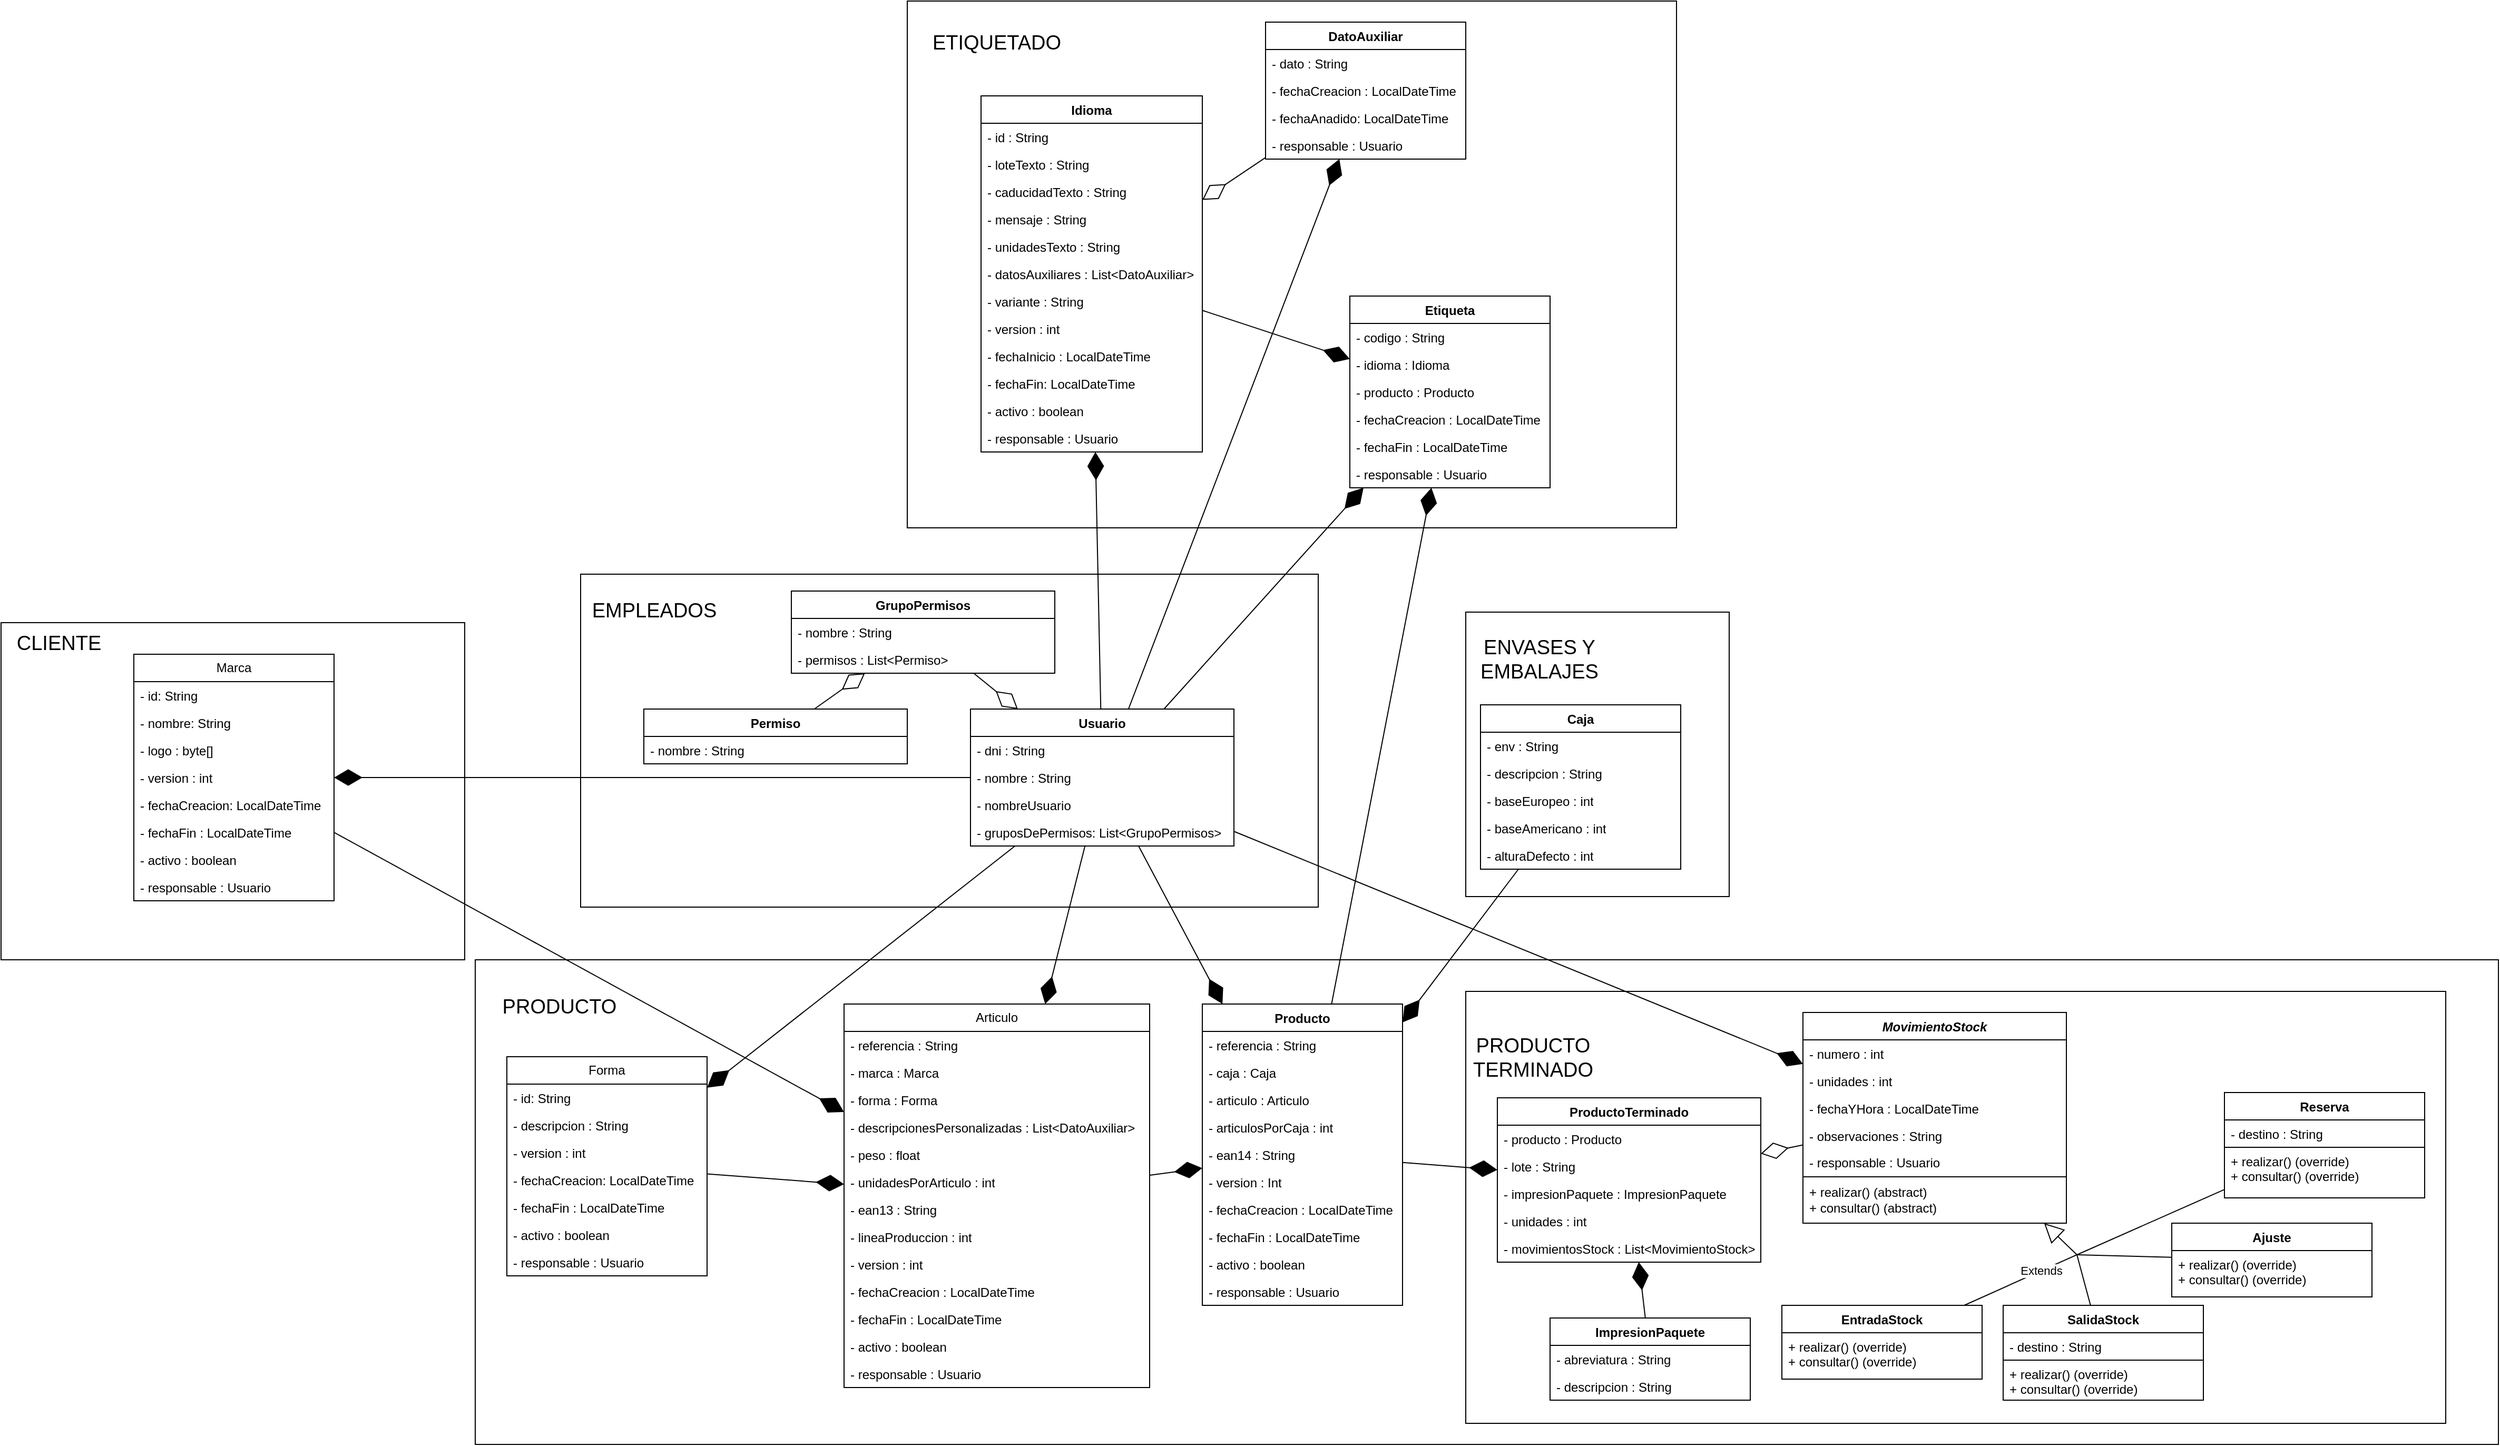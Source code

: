 <mxfile version="26.0.16">
  <diagram id="C5RBs43oDa-KdzZeNtuy" name="Modelo">
    <mxGraphModel dx="1430" dy="1926" grid="1" gridSize="10" guides="1" tooltips="1" connect="1" arrows="1" fold="1" page="1" pageScale="1" pageWidth="827" pageHeight="1169" math="0" shadow="0">
      <root>
        <mxCell id="WIyWlLk6GJQsqaUBKTNV-0" />
        <mxCell id="WIyWlLk6GJQsqaUBKTNV-1" parent="WIyWlLk6GJQsqaUBKTNV-0" />
        <mxCell id="xdVRWR4K_y8yQyxVj0XE-1" value="" style="rounded=0;whiteSpace=wrap;html=1;" vertex="1" parent="WIyWlLk6GJQsqaUBKTNV-1">
          <mxGeometry x="650" y="390" width="1920" height="460" as="geometry" />
        </mxCell>
        <mxCell id="xdVRWR4K_y8yQyxVj0XE-2" value="PRODUCTO" style="text;html=1;align=center;verticalAlign=middle;whiteSpace=wrap;rounded=0;fontSize=19;" vertex="1" parent="WIyWlLk6GJQsqaUBKTNV-1">
          <mxGeometry x="670" y="400" width="120" height="70" as="geometry" />
        </mxCell>
        <mxCell id="xdVRWR4K_y8yQyxVj0XE-3" value="Forma" style="swimlane;fontStyle=0;childLayout=stackLayout;horizontal=1;startSize=26;fillColor=none;horizontalStack=0;resizeParent=1;resizeParentMax=0;resizeLast=0;collapsible=1;marginBottom=0;whiteSpace=wrap;html=1;" vertex="1" parent="WIyWlLk6GJQsqaUBKTNV-1">
          <mxGeometry x="680" y="482" width="190" height="208" as="geometry" />
        </mxCell>
        <mxCell id="xdVRWR4K_y8yQyxVj0XE-4" value="- id: String" style="text;strokeColor=none;fillColor=none;align=left;verticalAlign=top;spacingLeft=4;spacingRight=4;overflow=hidden;rotatable=0;points=[[0,0.5],[1,0.5]];portConstraint=eastwest;whiteSpace=wrap;html=1;" vertex="1" parent="xdVRWR4K_y8yQyxVj0XE-3">
          <mxGeometry y="26" width="190" height="26" as="geometry" />
        </mxCell>
        <mxCell id="xdVRWR4K_y8yQyxVj0XE-5" value="- descripcion : String" style="text;strokeColor=none;fillColor=none;align=left;verticalAlign=top;spacingLeft=4;spacingRight=4;overflow=hidden;rotatable=0;points=[[0,0.5],[1,0.5]];portConstraint=eastwest;whiteSpace=wrap;html=1;" vertex="1" parent="xdVRWR4K_y8yQyxVj0XE-3">
          <mxGeometry y="52" width="190" height="26" as="geometry" />
        </mxCell>
        <mxCell id="xdVRWR4K_y8yQyxVj0XE-6" value="- version : int" style="text;strokeColor=none;fillColor=none;align=left;verticalAlign=top;spacingLeft=4;spacingRight=4;overflow=hidden;rotatable=0;points=[[0,0.5],[1,0.5]];portConstraint=eastwest;whiteSpace=wrap;html=1;" vertex="1" parent="xdVRWR4K_y8yQyxVj0XE-3">
          <mxGeometry y="78" width="190" height="26" as="geometry" />
        </mxCell>
        <mxCell id="xdVRWR4K_y8yQyxVj0XE-7" value="- fechaCreacion: LocalDateTime" style="text;strokeColor=none;fillColor=none;align=left;verticalAlign=top;spacingLeft=4;spacingRight=4;overflow=hidden;rotatable=0;points=[[0,0.5],[1,0.5]];portConstraint=eastwest;whiteSpace=wrap;html=1;" vertex="1" parent="xdVRWR4K_y8yQyxVj0XE-3">
          <mxGeometry y="104" width="190" height="26" as="geometry" />
        </mxCell>
        <mxCell id="xdVRWR4K_y8yQyxVj0XE-8" value="- fechaFin : LocalDateTime" style="text;strokeColor=none;fillColor=none;align=left;verticalAlign=top;spacingLeft=4;spacingRight=4;overflow=hidden;rotatable=0;points=[[0,0.5],[1,0.5]];portConstraint=eastwest;whiteSpace=wrap;html=1;" vertex="1" parent="xdVRWR4K_y8yQyxVj0XE-3">
          <mxGeometry y="130" width="190" height="26" as="geometry" />
        </mxCell>
        <mxCell id="xdVRWR4K_y8yQyxVj0XE-9" value="- activo : boolean" style="text;strokeColor=none;fillColor=none;align=left;verticalAlign=top;spacingLeft=4;spacingRight=4;overflow=hidden;rotatable=0;points=[[0,0.5],[1,0.5]];portConstraint=eastwest;whiteSpace=wrap;html=1;" vertex="1" parent="xdVRWR4K_y8yQyxVj0XE-3">
          <mxGeometry y="156" width="190" height="26" as="geometry" />
        </mxCell>
        <mxCell id="xdVRWR4K_y8yQyxVj0XE-10" value="- responsable : Usuario" style="text;strokeColor=none;fillColor=none;align=left;verticalAlign=top;spacingLeft=4;spacingRight=4;overflow=hidden;rotatable=0;points=[[0,0.5],[1,0.5]];portConstraint=eastwest;whiteSpace=wrap;html=1;" vertex="1" parent="xdVRWR4K_y8yQyxVj0XE-3">
          <mxGeometry y="182" width="190" height="26" as="geometry" />
        </mxCell>
        <mxCell id="xdVRWR4K_y8yQyxVj0XE-11" value="Articulo" style="swimlane;fontStyle=0;childLayout=stackLayout;horizontal=1;startSize=26;fillColor=none;horizontalStack=0;resizeParent=1;resizeParentMax=0;resizeLast=0;collapsible=1;marginBottom=0;whiteSpace=wrap;html=1;" vertex="1" parent="WIyWlLk6GJQsqaUBKTNV-1">
          <mxGeometry x="1000" y="432" width="290" height="364" as="geometry" />
        </mxCell>
        <mxCell id="xdVRWR4K_y8yQyxVj0XE-12" value="- referencia : String" style="text;strokeColor=none;fillColor=none;align=left;verticalAlign=top;spacingLeft=4;spacingRight=4;overflow=hidden;rotatable=0;points=[[0,0.5],[1,0.5]];portConstraint=eastwest;whiteSpace=wrap;html=1;" vertex="1" parent="xdVRWR4K_y8yQyxVj0XE-11">
          <mxGeometry y="26" width="290" height="26" as="geometry" />
        </mxCell>
        <mxCell id="xdVRWR4K_y8yQyxVj0XE-13" value="- marca : Marca" style="text;strokeColor=none;fillColor=none;align=left;verticalAlign=top;spacingLeft=4;spacingRight=4;overflow=hidden;rotatable=0;points=[[0,0.5],[1,0.5]];portConstraint=eastwest;whiteSpace=wrap;html=1;" vertex="1" parent="xdVRWR4K_y8yQyxVj0XE-11">
          <mxGeometry y="52" width="290" height="26" as="geometry" />
        </mxCell>
        <mxCell id="xdVRWR4K_y8yQyxVj0XE-14" value="- forma : Forma" style="text;strokeColor=none;fillColor=none;align=left;verticalAlign=top;spacingLeft=4;spacingRight=4;overflow=hidden;rotatable=0;points=[[0,0.5],[1,0.5]];portConstraint=eastwest;whiteSpace=wrap;html=1;" vertex="1" parent="xdVRWR4K_y8yQyxVj0XE-11">
          <mxGeometry y="78" width="290" height="26" as="geometry" />
        </mxCell>
        <mxCell id="xdVRWR4K_y8yQyxVj0XE-15" value="- descripcionesPersonalizadas : List&amp;lt;DatoAuxiliar&amp;gt;" style="text;strokeColor=none;fillColor=none;align=left;verticalAlign=top;spacingLeft=4;spacingRight=4;overflow=hidden;rotatable=0;points=[[0,0.5],[1,0.5]];portConstraint=eastwest;whiteSpace=wrap;html=1;" vertex="1" parent="xdVRWR4K_y8yQyxVj0XE-11">
          <mxGeometry y="104" width="290" height="26" as="geometry" />
        </mxCell>
        <mxCell id="xdVRWR4K_y8yQyxVj0XE-16" value="- peso : float" style="text;strokeColor=none;fillColor=none;align=left;verticalAlign=top;spacingLeft=4;spacingRight=4;overflow=hidden;rotatable=0;points=[[0,0.5],[1,0.5]];portConstraint=eastwest;whiteSpace=wrap;html=1;" vertex="1" parent="xdVRWR4K_y8yQyxVj0XE-11">
          <mxGeometry y="130" width="290" height="26" as="geometry" />
        </mxCell>
        <mxCell id="xdVRWR4K_y8yQyxVj0XE-17" value="- unidadesPorArticulo : int" style="text;strokeColor=none;fillColor=none;align=left;verticalAlign=top;spacingLeft=4;spacingRight=4;overflow=hidden;rotatable=0;points=[[0,0.5],[1,0.5]];portConstraint=eastwest;whiteSpace=wrap;html=1;" vertex="1" parent="xdVRWR4K_y8yQyxVj0XE-11">
          <mxGeometry y="156" width="290" height="26" as="geometry" />
        </mxCell>
        <mxCell id="xdVRWR4K_y8yQyxVj0XE-18" value="- ean13 : String" style="text;strokeColor=none;fillColor=none;align=left;verticalAlign=top;spacingLeft=4;spacingRight=4;overflow=hidden;rotatable=0;points=[[0,0.5],[1,0.5]];portConstraint=eastwest;whiteSpace=wrap;html=1;" vertex="1" parent="xdVRWR4K_y8yQyxVj0XE-11">
          <mxGeometry y="182" width="290" height="26" as="geometry" />
        </mxCell>
        <mxCell id="xdVRWR4K_y8yQyxVj0XE-19" value="- lineaProduccion : int" style="text;strokeColor=none;fillColor=none;align=left;verticalAlign=top;spacingLeft=4;spacingRight=4;overflow=hidden;rotatable=0;points=[[0,0.5],[1,0.5]];portConstraint=eastwest;whiteSpace=wrap;html=1;" vertex="1" parent="xdVRWR4K_y8yQyxVj0XE-11">
          <mxGeometry y="208" width="290" height="26" as="geometry" />
        </mxCell>
        <mxCell id="xdVRWR4K_y8yQyxVj0XE-20" value="- version : int" style="text;strokeColor=none;fillColor=none;align=left;verticalAlign=top;spacingLeft=4;spacingRight=4;overflow=hidden;rotatable=0;points=[[0,0.5],[1,0.5]];portConstraint=eastwest;whiteSpace=wrap;html=1;" vertex="1" parent="xdVRWR4K_y8yQyxVj0XE-11">
          <mxGeometry y="234" width="290" height="26" as="geometry" />
        </mxCell>
        <mxCell id="xdVRWR4K_y8yQyxVj0XE-21" value="- fechaCreacion : LocalDateTime" style="text;strokeColor=none;fillColor=none;align=left;verticalAlign=top;spacingLeft=4;spacingRight=4;overflow=hidden;rotatable=0;points=[[0,0.5],[1,0.5]];portConstraint=eastwest;whiteSpace=wrap;html=1;" vertex="1" parent="xdVRWR4K_y8yQyxVj0XE-11">
          <mxGeometry y="260" width="290" height="26" as="geometry" />
        </mxCell>
        <mxCell id="xdVRWR4K_y8yQyxVj0XE-22" value="- fechaFin : LocalDateTime" style="text;strokeColor=none;fillColor=none;align=left;verticalAlign=top;spacingLeft=4;spacingRight=4;overflow=hidden;rotatable=0;points=[[0,0.5],[1,0.5]];portConstraint=eastwest;whiteSpace=wrap;html=1;" vertex="1" parent="xdVRWR4K_y8yQyxVj0XE-11">
          <mxGeometry y="286" width="290" height="26" as="geometry" />
        </mxCell>
        <mxCell id="xdVRWR4K_y8yQyxVj0XE-23" value="- activo : boolean" style="text;strokeColor=none;fillColor=none;align=left;verticalAlign=top;spacingLeft=4;spacingRight=4;overflow=hidden;rotatable=0;points=[[0,0.5],[1,0.5]];portConstraint=eastwest;whiteSpace=wrap;html=1;" vertex="1" parent="xdVRWR4K_y8yQyxVj0XE-11">
          <mxGeometry y="312" width="290" height="26" as="geometry" />
        </mxCell>
        <mxCell id="xdVRWR4K_y8yQyxVj0XE-24" value="- responsable : Usuario" style="text;strokeColor=none;fillColor=none;align=left;verticalAlign=top;spacingLeft=4;spacingRight=4;overflow=hidden;rotatable=0;points=[[0,0.5],[1,0.5]];portConstraint=eastwest;whiteSpace=wrap;html=1;" vertex="1" parent="xdVRWR4K_y8yQyxVj0XE-11">
          <mxGeometry y="338" width="290" height="26" as="geometry" />
        </mxCell>
        <mxCell id="xdVRWR4K_y8yQyxVj0XE-30" value="Producto" style="swimlane;fontStyle=1;align=center;verticalAlign=top;childLayout=stackLayout;horizontal=1;startSize=26;horizontalStack=0;resizeParent=1;resizeParentMax=0;resizeLast=0;collapsible=1;marginBottom=0;whiteSpace=wrap;html=1;" vertex="1" parent="WIyWlLk6GJQsqaUBKTNV-1">
          <mxGeometry x="1340" y="432" width="190" height="286" as="geometry" />
        </mxCell>
        <mxCell id="xdVRWR4K_y8yQyxVj0XE-31" value="- referencia : String" style="text;strokeColor=none;fillColor=none;align=left;verticalAlign=top;spacingLeft=4;spacingRight=4;overflow=hidden;rotatable=0;points=[[0,0.5],[1,0.5]];portConstraint=eastwest;whiteSpace=wrap;html=1;" vertex="1" parent="xdVRWR4K_y8yQyxVj0XE-30">
          <mxGeometry y="26" width="190" height="26" as="geometry" />
        </mxCell>
        <mxCell id="xdVRWR4K_y8yQyxVj0XE-33" value="- caja : Caja" style="text;strokeColor=none;fillColor=none;align=left;verticalAlign=top;spacingLeft=4;spacingRight=4;overflow=hidden;rotatable=0;points=[[0,0.5],[1,0.5]];portConstraint=eastwest;whiteSpace=wrap;html=1;" vertex="1" parent="xdVRWR4K_y8yQyxVj0XE-30">
          <mxGeometry y="52" width="190" height="26" as="geometry" />
        </mxCell>
        <mxCell id="xdVRWR4K_y8yQyxVj0XE-34" value="- articulo : Articulo" style="text;strokeColor=none;fillColor=none;align=left;verticalAlign=top;spacingLeft=4;spacingRight=4;overflow=hidden;rotatable=0;points=[[0,0.5],[1,0.5]];portConstraint=eastwest;whiteSpace=wrap;html=1;" vertex="1" parent="xdVRWR4K_y8yQyxVj0XE-30">
          <mxGeometry y="78" width="190" height="26" as="geometry" />
        </mxCell>
        <mxCell id="xdVRWR4K_y8yQyxVj0XE-35" value="- articulosPorCaja : int" style="text;strokeColor=none;fillColor=none;align=left;verticalAlign=top;spacingLeft=4;spacingRight=4;overflow=hidden;rotatable=0;points=[[0,0.5],[1,0.5]];portConstraint=eastwest;whiteSpace=wrap;html=1;" vertex="1" parent="xdVRWR4K_y8yQyxVj0XE-30">
          <mxGeometry y="104" width="190" height="26" as="geometry" />
        </mxCell>
        <mxCell id="xdVRWR4K_y8yQyxVj0XE-36" value="- ean14 : String" style="text;strokeColor=none;fillColor=none;align=left;verticalAlign=top;spacingLeft=4;spacingRight=4;overflow=hidden;rotatable=0;points=[[0,0.5],[1,0.5]];portConstraint=eastwest;whiteSpace=wrap;html=1;" vertex="1" parent="xdVRWR4K_y8yQyxVj0XE-30">
          <mxGeometry y="130" width="190" height="26" as="geometry" />
        </mxCell>
        <mxCell id="xdVRWR4K_y8yQyxVj0XE-37" value="- version : Int" style="text;strokeColor=none;fillColor=none;align=left;verticalAlign=top;spacingLeft=4;spacingRight=4;overflow=hidden;rotatable=0;points=[[0,0.5],[1,0.5]];portConstraint=eastwest;whiteSpace=wrap;html=1;" vertex="1" parent="xdVRWR4K_y8yQyxVj0XE-30">
          <mxGeometry y="156" width="190" height="26" as="geometry" />
        </mxCell>
        <mxCell id="xdVRWR4K_y8yQyxVj0XE-38" value="- fechaCreacion : LocalDateTime" style="text;strokeColor=none;fillColor=none;align=left;verticalAlign=top;spacingLeft=4;spacingRight=4;overflow=hidden;rotatable=0;points=[[0,0.5],[1,0.5]];portConstraint=eastwest;whiteSpace=wrap;html=1;" vertex="1" parent="xdVRWR4K_y8yQyxVj0XE-30">
          <mxGeometry y="182" width="190" height="26" as="geometry" />
        </mxCell>
        <mxCell id="xdVRWR4K_y8yQyxVj0XE-39" value="- fechaFin : LocalDateTime" style="text;strokeColor=none;fillColor=none;align=left;verticalAlign=top;spacingLeft=4;spacingRight=4;overflow=hidden;rotatable=0;points=[[0,0.5],[1,0.5]];portConstraint=eastwest;whiteSpace=wrap;html=1;" vertex="1" parent="xdVRWR4K_y8yQyxVj0XE-30">
          <mxGeometry y="208" width="190" height="26" as="geometry" />
        </mxCell>
        <mxCell id="xdVRWR4K_y8yQyxVj0XE-40" value="- activo : boolean" style="text;strokeColor=none;fillColor=none;align=left;verticalAlign=top;spacingLeft=4;spacingRight=4;overflow=hidden;rotatable=0;points=[[0,0.5],[1,0.5]];portConstraint=eastwest;whiteSpace=wrap;html=1;" vertex="1" parent="xdVRWR4K_y8yQyxVj0XE-30">
          <mxGeometry y="234" width="190" height="26" as="geometry" />
        </mxCell>
        <mxCell id="xdVRWR4K_y8yQyxVj0XE-41" value="- responsable : Usuario" style="text;strokeColor=none;fillColor=none;align=left;verticalAlign=top;spacingLeft=4;spacingRight=4;overflow=hidden;rotatable=0;points=[[0,0.5],[1,0.5]];portConstraint=eastwest;whiteSpace=wrap;html=1;" vertex="1" parent="xdVRWR4K_y8yQyxVj0XE-30">
          <mxGeometry y="260" width="190" height="26" as="geometry" />
        </mxCell>
        <mxCell id="xdVRWR4K_y8yQyxVj0XE-43" value="" style="endArrow=diamondThin;endFill=1;endSize=24;html=1;rounded=0;" edge="1" parent="WIyWlLk6GJQsqaUBKTNV-1" source="xdVRWR4K_y8yQyxVj0XE-3" target="xdVRWR4K_y8yQyxVj0XE-11">
          <mxGeometry width="160" relative="1" as="geometry">
            <mxPoint x="940" y="280" as="sourcePoint" />
            <mxPoint x="1100" y="280" as="targetPoint" />
          </mxGeometry>
        </mxCell>
        <mxCell id="xdVRWR4K_y8yQyxVj0XE-44" value="" style="endArrow=diamondThin;endFill=1;endSize=24;html=1;rounded=0;" edge="1" parent="WIyWlLk6GJQsqaUBKTNV-1" source="xdVRWR4K_y8yQyxVj0XE-11" target="xdVRWR4K_y8yQyxVj0XE-30">
          <mxGeometry width="160" relative="1" as="geometry">
            <mxPoint x="1260" y="520" as="sourcePoint" />
            <mxPoint x="1420" y="520" as="targetPoint" />
          </mxGeometry>
        </mxCell>
        <mxCell id="xdVRWR4K_y8yQyxVj0XE-53" value="" style="rounded=0;whiteSpace=wrap;html=1;" vertex="1" parent="WIyWlLk6GJQsqaUBKTNV-1">
          <mxGeometry x="200" y="70" width="440" height="320" as="geometry" />
        </mxCell>
        <mxCell id="xdVRWR4K_y8yQyxVj0XE-54" value="Marca" style="swimlane;fontStyle=0;childLayout=stackLayout;horizontal=1;startSize=26;fillColor=none;horizontalStack=0;resizeParent=1;resizeParentMax=0;resizeLast=0;collapsible=1;marginBottom=0;whiteSpace=wrap;html=1;" vertex="1" parent="WIyWlLk6GJQsqaUBKTNV-1">
          <mxGeometry x="326" y="100" width="190" height="234" as="geometry" />
        </mxCell>
        <mxCell id="xdVRWR4K_y8yQyxVj0XE-55" value="- id: String" style="text;strokeColor=none;fillColor=none;align=left;verticalAlign=top;spacingLeft=4;spacingRight=4;overflow=hidden;rotatable=0;points=[[0,0.5],[1,0.5]];portConstraint=eastwest;whiteSpace=wrap;html=1;" vertex="1" parent="xdVRWR4K_y8yQyxVj0XE-54">
          <mxGeometry y="26" width="190" height="26" as="geometry" />
        </mxCell>
        <mxCell id="xdVRWR4K_y8yQyxVj0XE-56" value="- nombre: String" style="text;strokeColor=none;fillColor=none;align=left;verticalAlign=top;spacingLeft=4;spacingRight=4;overflow=hidden;rotatable=0;points=[[0,0.5],[1,0.5]];portConstraint=eastwest;whiteSpace=wrap;html=1;" vertex="1" parent="xdVRWR4K_y8yQyxVj0XE-54">
          <mxGeometry y="52" width="190" height="26" as="geometry" />
        </mxCell>
        <mxCell id="xdVRWR4K_y8yQyxVj0XE-65" value="- logo : byte[]" style="text;strokeColor=none;fillColor=none;align=left;verticalAlign=top;spacingLeft=4;spacingRight=4;overflow=hidden;rotatable=0;points=[[0,0.5],[1,0.5]];portConstraint=eastwest;whiteSpace=wrap;html=1;" vertex="1" parent="xdVRWR4K_y8yQyxVj0XE-54">
          <mxGeometry y="78" width="190" height="26" as="geometry" />
        </mxCell>
        <mxCell id="xdVRWR4K_y8yQyxVj0XE-57" value="- version : int" style="text;strokeColor=none;fillColor=none;align=left;verticalAlign=top;spacingLeft=4;spacingRight=4;overflow=hidden;rotatable=0;points=[[0,0.5],[1,0.5]];portConstraint=eastwest;whiteSpace=wrap;html=1;" vertex="1" parent="xdVRWR4K_y8yQyxVj0XE-54">
          <mxGeometry y="104" width="190" height="26" as="geometry" />
        </mxCell>
        <mxCell id="xdVRWR4K_y8yQyxVj0XE-58" value="- fechaCreacion: LocalDateTime" style="text;strokeColor=none;fillColor=none;align=left;verticalAlign=top;spacingLeft=4;spacingRight=4;overflow=hidden;rotatable=0;points=[[0,0.5],[1,0.5]];portConstraint=eastwest;whiteSpace=wrap;html=1;" vertex="1" parent="xdVRWR4K_y8yQyxVj0XE-54">
          <mxGeometry y="130" width="190" height="26" as="geometry" />
        </mxCell>
        <mxCell id="xdVRWR4K_y8yQyxVj0XE-59" value="- fechaFin : LocalDateTime" style="text;strokeColor=none;fillColor=none;align=left;verticalAlign=top;spacingLeft=4;spacingRight=4;overflow=hidden;rotatable=0;points=[[0,0.5],[1,0.5]];portConstraint=eastwest;whiteSpace=wrap;html=1;" vertex="1" parent="xdVRWR4K_y8yQyxVj0XE-54">
          <mxGeometry y="156" width="190" height="26" as="geometry" />
        </mxCell>
        <mxCell id="xdVRWR4K_y8yQyxVj0XE-60" value="- activo : boolean" style="text;strokeColor=none;fillColor=none;align=left;verticalAlign=top;spacingLeft=4;spacingRight=4;overflow=hidden;rotatable=0;points=[[0,0.5],[1,0.5]];portConstraint=eastwest;whiteSpace=wrap;html=1;" vertex="1" parent="xdVRWR4K_y8yQyxVj0XE-54">
          <mxGeometry y="182" width="190" height="26" as="geometry" />
        </mxCell>
        <mxCell id="xdVRWR4K_y8yQyxVj0XE-61" value="- responsable : Usuario" style="text;strokeColor=none;fillColor=none;align=left;verticalAlign=top;spacingLeft=4;spacingRight=4;overflow=hidden;rotatable=0;points=[[0,0.5],[1,0.5]];portConstraint=eastwest;whiteSpace=wrap;html=1;" vertex="1" parent="xdVRWR4K_y8yQyxVj0XE-54">
          <mxGeometry y="208" width="190" height="26" as="geometry" />
        </mxCell>
        <mxCell id="xdVRWR4K_y8yQyxVj0XE-63" value="&lt;font style=&quot;font-size: 19px;&quot;&gt;CLIENTE&lt;/font&gt;" style="text;html=1;align=center;verticalAlign=middle;whiteSpace=wrap;rounded=0;" vertex="1" parent="WIyWlLk6GJQsqaUBKTNV-1">
          <mxGeometry x="210" y="70" width="90" height="40" as="geometry" />
        </mxCell>
        <mxCell id="xdVRWR4K_y8yQyxVj0XE-66" value="" style="endArrow=diamondThin;endFill=1;endSize=24;html=1;rounded=0;" edge="1" parent="WIyWlLk6GJQsqaUBKTNV-1" source="xdVRWR4K_y8yQyxVj0XE-54" target="xdVRWR4K_y8yQyxVj0XE-11">
          <mxGeometry width="160" relative="1" as="geometry">
            <mxPoint x="1000" y="320" as="sourcePoint" />
            <mxPoint x="1050" y="322" as="targetPoint" />
          </mxGeometry>
        </mxCell>
        <mxCell id="xdVRWR4K_y8yQyxVj0XE-68" value="" style="rounded=0;whiteSpace=wrap;html=1;" vertex="1" parent="WIyWlLk6GJQsqaUBKTNV-1">
          <mxGeometry x="1590" y="60" width="250" height="270" as="geometry" />
        </mxCell>
        <mxCell id="xdVRWR4K_y8yQyxVj0XE-69" value="ENVASES Y EMBALAJES" style="text;html=1;align=center;verticalAlign=middle;whiteSpace=wrap;rounded=0;fontSize=19;" vertex="1" parent="WIyWlLk6GJQsqaUBKTNV-1">
          <mxGeometry x="1600" y="70" width="120" height="70" as="geometry" />
        </mxCell>
        <mxCell id="xdVRWR4K_y8yQyxVj0XE-70" value="Caja" style="swimlane;fontStyle=1;align=center;verticalAlign=top;childLayout=stackLayout;horizontal=1;startSize=26;horizontalStack=0;resizeParent=1;resizeParentMax=0;resizeLast=0;collapsible=1;marginBottom=0;whiteSpace=wrap;html=1;" vertex="1" parent="WIyWlLk6GJQsqaUBKTNV-1">
          <mxGeometry x="1604" y="148" width="190" height="156" as="geometry" />
        </mxCell>
        <mxCell id="xdVRWR4K_y8yQyxVj0XE-71" value="- env : String" style="text;strokeColor=none;fillColor=none;align=left;verticalAlign=top;spacingLeft=4;spacingRight=4;overflow=hidden;rotatable=0;points=[[0,0.5],[1,0.5]];portConstraint=eastwest;whiteSpace=wrap;html=1;" vertex="1" parent="xdVRWR4K_y8yQyxVj0XE-70">
          <mxGeometry y="26" width="190" height="26" as="geometry" />
        </mxCell>
        <mxCell id="xdVRWR4K_y8yQyxVj0XE-72" value="- descripcion : String" style="text;strokeColor=none;fillColor=none;align=left;verticalAlign=top;spacingLeft=4;spacingRight=4;overflow=hidden;rotatable=0;points=[[0,0.5],[1,0.5]];portConstraint=eastwest;whiteSpace=wrap;html=1;" vertex="1" parent="xdVRWR4K_y8yQyxVj0XE-70">
          <mxGeometry y="52" width="190" height="26" as="geometry" />
        </mxCell>
        <mxCell id="xdVRWR4K_y8yQyxVj0XE-73" value="- baseEuropeo : int" style="text;strokeColor=none;fillColor=none;align=left;verticalAlign=top;spacingLeft=4;spacingRight=4;overflow=hidden;rotatable=0;points=[[0,0.5],[1,0.5]];portConstraint=eastwest;whiteSpace=wrap;html=1;" vertex="1" parent="xdVRWR4K_y8yQyxVj0XE-70">
          <mxGeometry y="78" width="190" height="26" as="geometry" />
        </mxCell>
        <mxCell id="xdVRWR4K_y8yQyxVj0XE-74" value="- baseAmericano : int" style="text;strokeColor=none;fillColor=none;align=left;verticalAlign=top;spacingLeft=4;spacingRight=4;overflow=hidden;rotatable=0;points=[[0,0.5],[1,0.5]];portConstraint=eastwest;whiteSpace=wrap;html=1;" vertex="1" parent="xdVRWR4K_y8yQyxVj0XE-70">
          <mxGeometry y="104" width="190" height="26" as="geometry" />
        </mxCell>
        <mxCell id="xdVRWR4K_y8yQyxVj0XE-75" value="- alturaDefecto : int" style="text;strokeColor=none;fillColor=none;align=left;verticalAlign=top;spacingLeft=4;spacingRight=4;overflow=hidden;rotatable=0;points=[[0,0.5],[1,0.5]];portConstraint=eastwest;whiteSpace=wrap;html=1;" vertex="1" parent="xdVRWR4K_y8yQyxVj0XE-70">
          <mxGeometry y="130" width="190" height="26" as="geometry" />
        </mxCell>
        <mxCell id="xdVRWR4K_y8yQyxVj0XE-81" value="" style="endArrow=diamondThin;endFill=1;endSize=24;html=1;rounded=0;" edge="1" parent="WIyWlLk6GJQsqaUBKTNV-1" source="xdVRWR4K_y8yQyxVj0XE-70" target="xdVRWR4K_y8yQyxVj0XE-30">
          <mxGeometry width="160" relative="1" as="geometry">
            <mxPoint x="1063" y="620" as="sourcePoint" />
            <mxPoint x="1095" y="508" as="targetPoint" />
          </mxGeometry>
        </mxCell>
        <mxCell id="xdVRWR4K_y8yQyxVj0XE-82" value="" style="rounded=0;whiteSpace=wrap;html=1;" vertex="1" parent="WIyWlLk6GJQsqaUBKTNV-1">
          <mxGeometry x="1060" y="-520" width="730" height="500" as="geometry" />
        </mxCell>
        <mxCell id="xdVRWR4K_y8yQyxVj0XE-83" value="ETIQUETADO" style="text;html=1;align=center;verticalAlign=middle;whiteSpace=wrap;rounded=0;fontSize=19;" vertex="1" parent="WIyWlLk6GJQsqaUBKTNV-1">
          <mxGeometry x="1080" y="-510" width="130" height="60" as="geometry" />
        </mxCell>
        <mxCell id="xdVRWR4K_y8yQyxVj0XE-84" value="Idioma" style="swimlane;fontStyle=1;align=center;verticalAlign=top;childLayout=stackLayout;horizontal=1;startSize=26;horizontalStack=0;resizeParent=1;resizeParentMax=0;resizeLast=0;collapsible=1;marginBottom=0;whiteSpace=wrap;html=1;" vertex="1" parent="WIyWlLk6GJQsqaUBKTNV-1">
          <mxGeometry x="1130" y="-430" width="210" height="338" as="geometry" />
        </mxCell>
        <mxCell id="xdVRWR4K_y8yQyxVj0XE-85" value="- id : String" style="text;strokeColor=none;fillColor=none;align=left;verticalAlign=top;spacingLeft=4;spacingRight=4;overflow=hidden;rotatable=0;points=[[0,0.5],[1,0.5]];portConstraint=eastwest;whiteSpace=wrap;html=1;" vertex="1" parent="xdVRWR4K_y8yQyxVj0XE-84">
          <mxGeometry y="26" width="210" height="26" as="geometry" />
        </mxCell>
        <mxCell id="xdVRWR4K_y8yQyxVj0XE-86" value="- loteTexto : String" style="text;strokeColor=none;fillColor=none;align=left;verticalAlign=top;spacingLeft=4;spacingRight=4;overflow=hidden;rotatable=0;points=[[0,0.5],[1,0.5]];portConstraint=eastwest;whiteSpace=wrap;html=1;" vertex="1" parent="xdVRWR4K_y8yQyxVj0XE-84">
          <mxGeometry y="52" width="210" height="26" as="geometry" />
        </mxCell>
        <mxCell id="xdVRWR4K_y8yQyxVj0XE-87" value="- caducidadTexto : String" style="text;strokeColor=none;fillColor=none;align=left;verticalAlign=top;spacingLeft=4;spacingRight=4;overflow=hidden;rotatable=0;points=[[0,0.5],[1,0.5]];portConstraint=eastwest;whiteSpace=wrap;html=1;" vertex="1" parent="xdVRWR4K_y8yQyxVj0XE-84">
          <mxGeometry y="78" width="210" height="26" as="geometry" />
        </mxCell>
        <mxCell id="xdVRWR4K_y8yQyxVj0XE-88" value="- mensaje : String" style="text;strokeColor=none;fillColor=none;align=left;verticalAlign=top;spacingLeft=4;spacingRight=4;overflow=hidden;rotatable=0;points=[[0,0.5],[1,0.5]];portConstraint=eastwest;whiteSpace=wrap;html=1;" vertex="1" parent="xdVRWR4K_y8yQyxVj0XE-84">
          <mxGeometry y="104" width="210" height="26" as="geometry" />
        </mxCell>
        <mxCell id="xdVRWR4K_y8yQyxVj0XE-89" value="- unidadesTexto : String" style="text;strokeColor=none;fillColor=none;align=left;verticalAlign=top;spacingLeft=4;spacingRight=4;overflow=hidden;rotatable=0;points=[[0,0.5],[1,0.5]];portConstraint=eastwest;whiteSpace=wrap;html=1;" vertex="1" parent="xdVRWR4K_y8yQyxVj0XE-84">
          <mxGeometry y="130" width="210" height="26" as="geometry" />
        </mxCell>
        <mxCell id="xdVRWR4K_y8yQyxVj0XE-101" value="- datosAuxiliares : List&amp;lt;DatoAuxiliar&amp;gt;" style="text;strokeColor=none;fillColor=none;align=left;verticalAlign=top;spacingLeft=4;spacingRight=4;overflow=hidden;rotatable=0;points=[[0,0.5],[1,0.5]];portConstraint=eastwest;whiteSpace=wrap;html=1;" vertex="1" parent="xdVRWR4K_y8yQyxVj0XE-84">
          <mxGeometry y="156" width="210" height="26" as="geometry" />
        </mxCell>
        <mxCell id="xdVRWR4K_y8yQyxVj0XE-103" value="- variante : String" style="text;strokeColor=none;fillColor=none;align=left;verticalAlign=top;spacingLeft=4;spacingRight=4;overflow=hidden;rotatable=0;points=[[0,0.5],[1,0.5]];portConstraint=eastwest;whiteSpace=wrap;html=1;" vertex="1" parent="xdVRWR4K_y8yQyxVj0XE-84">
          <mxGeometry y="182" width="210" height="26" as="geometry" />
        </mxCell>
        <mxCell id="xdVRWR4K_y8yQyxVj0XE-90" value="- version : int" style="text;strokeColor=none;fillColor=none;align=left;verticalAlign=top;spacingLeft=4;spacingRight=4;overflow=hidden;rotatable=0;points=[[0,0.5],[1,0.5]];portConstraint=eastwest;whiteSpace=wrap;html=1;" vertex="1" parent="xdVRWR4K_y8yQyxVj0XE-84">
          <mxGeometry y="208" width="210" height="26" as="geometry" />
        </mxCell>
        <mxCell id="xdVRWR4K_y8yQyxVj0XE-91" value="- fechaInicio : LocalDateTime" style="text;strokeColor=none;fillColor=none;align=left;verticalAlign=top;spacingLeft=4;spacingRight=4;overflow=hidden;rotatable=0;points=[[0,0.5],[1,0.5]];portConstraint=eastwest;whiteSpace=wrap;html=1;" vertex="1" parent="xdVRWR4K_y8yQyxVj0XE-84">
          <mxGeometry y="234" width="210" height="26" as="geometry" />
        </mxCell>
        <mxCell id="xdVRWR4K_y8yQyxVj0XE-92" value="- fechaFin: LocalDateTime" style="text;strokeColor=none;fillColor=none;align=left;verticalAlign=top;spacingLeft=4;spacingRight=4;overflow=hidden;rotatable=0;points=[[0,0.5],[1,0.5]];portConstraint=eastwest;whiteSpace=wrap;html=1;" vertex="1" parent="xdVRWR4K_y8yQyxVj0XE-84">
          <mxGeometry y="260" width="210" height="26" as="geometry" />
        </mxCell>
        <mxCell id="xdVRWR4K_y8yQyxVj0XE-93" value="- activo : boolean" style="text;strokeColor=none;fillColor=none;align=left;verticalAlign=top;spacingLeft=4;spacingRight=4;overflow=hidden;rotatable=0;points=[[0,0.5],[1,0.5]];portConstraint=eastwest;whiteSpace=wrap;html=1;" vertex="1" parent="xdVRWR4K_y8yQyxVj0XE-84">
          <mxGeometry y="286" width="210" height="26" as="geometry" />
        </mxCell>
        <mxCell id="xdVRWR4K_y8yQyxVj0XE-94" value="- responsable : Usuario" style="text;strokeColor=none;fillColor=none;align=left;verticalAlign=top;spacingLeft=4;spacingRight=4;overflow=hidden;rotatable=0;points=[[0,0.5],[1,0.5]];portConstraint=eastwest;whiteSpace=wrap;html=1;" vertex="1" parent="xdVRWR4K_y8yQyxVj0XE-84">
          <mxGeometry y="312" width="210" height="26" as="geometry" />
        </mxCell>
        <mxCell id="xdVRWR4K_y8yQyxVj0XE-95" value="DatoAuxiliar" style="swimlane;fontStyle=1;align=center;verticalAlign=top;childLayout=stackLayout;horizontal=1;startSize=26;horizontalStack=0;resizeParent=1;resizeParentMax=0;resizeLast=0;collapsible=1;marginBottom=0;whiteSpace=wrap;html=1;" vertex="1" parent="WIyWlLk6GJQsqaUBKTNV-1">
          <mxGeometry x="1400" y="-500" width="190" height="130" as="geometry" />
        </mxCell>
        <mxCell id="xdVRWR4K_y8yQyxVj0XE-96" value="&lt;div&gt;- dato : String&lt;/div&gt;" style="text;strokeColor=none;fillColor=none;align=left;verticalAlign=top;spacingLeft=4;spacingRight=4;overflow=hidden;rotatable=0;points=[[0,0.5],[1,0.5]];portConstraint=eastwest;whiteSpace=wrap;html=1;" vertex="1" parent="xdVRWR4K_y8yQyxVj0XE-95">
          <mxGeometry y="26" width="190" height="26" as="geometry" />
        </mxCell>
        <mxCell id="xdVRWR4K_y8yQyxVj0XE-97" value="- fechaCreacion : LocalDateTime" style="text;strokeColor=none;fillColor=none;align=left;verticalAlign=top;spacingLeft=4;spacingRight=4;overflow=hidden;rotatable=0;points=[[0,0.5],[1,0.5]];portConstraint=eastwest;whiteSpace=wrap;html=1;" vertex="1" parent="xdVRWR4K_y8yQyxVj0XE-95">
          <mxGeometry y="52" width="190" height="26" as="geometry" />
        </mxCell>
        <mxCell id="xdVRWR4K_y8yQyxVj0XE-108" value="- fechaAnadido: LocalDateTime" style="text;strokeColor=none;fillColor=none;align=left;verticalAlign=top;spacingLeft=4;spacingRight=4;overflow=hidden;rotatable=0;points=[[0,0.5],[1,0.5]];portConstraint=eastwest;whiteSpace=wrap;html=1;" vertex="1" parent="xdVRWR4K_y8yQyxVj0XE-95">
          <mxGeometry y="78" width="190" height="26" as="geometry" />
        </mxCell>
        <mxCell id="xdVRWR4K_y8yQyxVj0XE-98" value="- responsable : Usuario" style="text;strokeColor=none;fillColor=none;align=left;verticalAlign=top;spacingLeft=4;spacingRight=4;overflow=hidden;rotatable=0;points=[[0,0.5],[1,0.5]];portConstraint=eastwest;whiteSpace=wrap;html=1;" vertex="1" parent="xdVRWR4K_y8yQyxVj0XE-95">
          <mxGeometry y="104" width="190" height="26" as="geometry" />
        </mxCell>
        <mxCell id="xdVRWR4K_y8yQyxVj0XE-102" value="" style="endArrow=diamondThin;endFill=0;endSize=24;html=1;rounded=0;" edge="1" parent="WIyWlLk6GJQsqaUBKTNV-1" source="xdVRWR4K_y8yQyxVj0XE-95" target="xdVRWR4K_y8yQyxVj0XE-84">
          <mxGeometry width="160" relative="1" as="geometry">
            <mxPoint x="1250" y="-270" as="sourcePoint" />
            <mxPoint x="1410" y="-270" as="targetPoint" />
          </mxGeometry>
        </mxCell>
        <mxCell id="xdVRWR4K_y8yQyxVj0XE-109" value="Etiqueta" style="swimlane;fontStyle=1;align=center;verticalAlign=top;childLayout=stackLayout;horizontal=1;startSize=26;horizontalStack=0;resizeParent=1;resizeParentMax=0;resizeLast=0;collapsible=1;marginBottom=0;whiteSpace=wrap;html=1;" vertex="1" parent="WIyWlLk6GJQsqaUBKTNV-1">
          <mxGeometry x="1480" y="-240" width="190" height="182" as="geometry" />
        </mxCell>
        <mxCell id="xdVRWR4K_y8yQyxVj0XE-110" value="- codigo : String" style="text;strokeColor=none;fillColor=none;align=left;verticalAlign=top;spacingLeft=4;spacingRight=4;overflow=hidden;rotatable=0;points=[[0,0.5],[1,0.5]];portConstraint=eastwest;whiteSpace=wrap;html=1;" vertex="1" parent="xdVRWR4K_y8yQyxVj0XE-109">
          <mxGeometry y="26" width="190" height="26" as="geometry" />
        </mxCell>
        <mxCell id="xdVRWR4K_y8yQyxVj0XE-111" value="- idioma : Idioma" style="text;strokeColor=none;fillColor=none;align=left;verticalAlign=top;spacingLeft=4;spacingRight=4;overflow=hidden;rotatable=0;points=[[0,0.5],[1,0.5]];portConstraint=eastwest;whiteSpace=wrap;html=1;" vertex="1" parent="xdVRWR4K_y8yQyxVj0XE-109">
          <mxGeometry y="52" width="190" height="26" as="geometry" />
        </mxCell>
        <mxCell id="xdVRWR4K_y8yQyxVj0XE-112" value="- producto : Producto" style="text;strokeColor=none;fillColor=none;align=left;verticalAlign=top;spacingLeft=4;spacingRight=4;overflow=hidden;rotatable=0;points=[[0,0.5],[1,0.5]];portConstraint=eastwest;whiteSpace=wrap;html=1;" vertex="1" parent="xdVRWR4K_y8yQyxVj0XE-109">
          <mxGeometry y="78" width="190" height="26" as="geometry" />
        </mxCell>
        <mxCell id="xdVRWR4K_y8yQyxVj0XE-113" value="- fechaCreacion : LocalDateTime" style="text;strokeColor=none;fillColor=none;align=left;verticalAlign=top;spacingLeft=4;spacingRight=4;overflow=hidden;rotatable=0;points=[[0,0.5],[1,0.5]];portConstraint=eastwest;whiteSpace=wrap;html=1;" vertex="1" parent="xdVRWR4K_y8yQyxVj0XE-109">
          <mxGeometry y="104" width="190" height="26" as="geometry" />
        </mxCell>
        <mxCell id="xdVRWR4K_y8yQyxVj0XE-114" value="- fechaFin : LocalDateTime" style="text;strokeColor=none;fillColor=none;align=left;verticalAlign=top;spacingLeft=4;spacingRight=4;overflow=hidden;rotatable=0;points=[[0,0.5],[1,0.5]];portConstraint=eastwest;whiteSpace=wrap;html=1;" vertex="1" parent="xdVRWR4K_y8yQyxVj0XE-109">
          <mxGeometry y="130" width="190" height="26" as="geometry" />
        </mxCell>
        <mxCell id="xdVRWR4K_y8yQyxVj0XE-115" value="- responsable : Usuario" style="text;strokeColor=none;fillColor=none;align=left;verticalAlign=top;spacingLeft=4;spacingRight=4;overflow=hidden;rotatable=0;points=[[0,0.5],[1,0.5]];portConstraint=eastwest;whiteSpace=wrap;html=1;" vertex="1" parent="xdVRWR4K_y8yQyxVj0XE-109">
          <mxGeometry y="156" width="190" height="26" as="geometry" />
        </mxCell>
        <mxCell id="xdVRWR4K_y8yQyxVj0XE-116" value="" style="endArrow=diamondThin;endFill=1;endSize=24;html=1;rounded=0;" edge="1" parent="WIyWlLk6GJQsqaUBKTNV-1" source="xdVRWR4K_y8yQyxVj0XE-84" target="xdVRWR4K_y8yQyxVj0XE-109">
          <mxGeometry width="160" relative="1" as="geometry">
            <mxPoint x="1030" y="-70" as="sourcePoint" />
            <mxPoint x="1190" y="-70" as="targetPoint" />
          </mxGeometry>
        </mxCell>
        <mxCell id="xdVRWR4K_y8yQyxVj0XE-117" value="" style="endArrow=diamondThin;endFill=1;endSize=24;html=1;rounded=0;" edge="1" parent="WIyWlLk6GJQsqaUBKTNV-1" source="xdVRWR4K_y8yQyxVj0XE-30" target="xdVRWR4K_y8yQyxVj0XE-109">
          <mxGeometry width="160" relative="1" as="geometry">
            <mxPoint x="1220" y="-99" as="sourcePoint" />
            <mxPoint x="1100" y="-120" as="targetPoint" />
          </mxGeometry>
        </mxCell>
        <mxCell id="xdVRWR4K_y8yQyxVj0XE-119" value="" style="rounded=0;whiteSpace=wrap;html=1;" vertex="1" parent="WIyWlLk6GJQsqaUBKTNV-1">
          <mxGeometry x="1590" y="420" width="930" height="410" as="geometry" />
        </mxCell>
        <mxCell id="xdVRWR4K_y8yQyxVj0XE-120" value="PRODUCTO TERMINADO" style="text;html=1;align=center;verticalAlign=middle;whiteSpace=wrap;rounded=0;fontSize=19;" vertex="1" parent="WIyWlLk6GJQsqaUBKTNV-1">
          <mxGeometry x="1594" y="447.5" width="120" height="70" as="geometry" />
        </mxCell>
        <mxCell id="xdVRWR4K_y8yQyxVj0XE-121" value="ImpresionPaquete" style="swimlane;fontStyle=1;align=center;verticalAlign=top;childLayout=stackLayout;horizontal=1;startSize=26;horizontalStack=0;resizeParent=1;resizeParentMax=0;resizeLast=0;collapsible=1;marginBottom=0;whiteSpace=wrap;html=1;" vertex="1" parent="WIyWlLk6GJQsqaUBKTNV-1">
          <mxGeometry x="1670" y="730" width="190" height="78" as="geometry" />
        </mxCell>
        <mxCell id="xdVRWR4K_y8yQyxVj0XE-122" value="&lt;div&gt;- abreviatura : String&lt;/div&gt;" style="text;strokeColor=none;fillColor=none;align=left;verticalAlign=top;spacingLeft=4;spacingRight=4;overflow=hidden;rotatable=0;points=[[0,0.5],[1,0.5]];portConstraint=eastwest;whiteSpace=wrap;html=1;" vertex="1" parent="xdVRWR4K_y8yQyxVj0XE-121">
          <mxGeometry y="26" width="190" height="26" as="geometry" />
        </mxCell>
        <mxCell id="xdVRWR4K_y8yQyxVj0XE-123" value="- descripcion : String" style="text;strokeColor=none;fillColor=none;align=left;verticalAlign=top;spacingLeft=4;spacingRight=4;overflow=hidden;rotatable=0;points=[[0,0.5],[1,0.5]];portConstraint=eastwest;whiteSpace=wrap;html=1;" vertex="1" parent="xdVRWR4K_y8yQyxVj0XE-121">
          <mxGeometry y="52" width="190" height="26" as="geometry" />
        </mxCell>
        <mxCell id="xdVRWR4K_y8yQyxVj0XE-126" value="ProductoTerminado" style="swimlane;fontStyle=1;align=center;verticalAlign=top;childLayout=stackLayout;horizontal=1;startSize=26;horizontalStack=0;resizeParent=1;resizeParentMax=0;resizeLast=0;collapsible=1;marginBottom=0;whiteSpace=wrap;html=1;" vertex="1" parent="WIyWlLk6GJQsqaUBKTNV-1">
          <mxGeometry x="1620" y="521" width="250" height="156" as="geometry" />
        </mxCell>
        <mxCell id="xdVRWR4K_y8yQyxVj0XE-127" value="- producto : Producto" style="text;strokeColor=none;fillColor=none;align=left;verticalAlign=top;spacingLeft=4;spacingRight=4;overflow=hidden;rotatable=0;points=[[0,0.5],[1,0.5]];portConstraint=eastwest;whiteSpace=wrap;html=1;" vertex="1" parent="xdVRWR4K_y8yQyxVj0XE-126">
          <mxGeometry y="26" width="250" height="26" as="geometry" />
        </mxCell>
        <mxCell id="xdVRWR4K_y8yQyxVj0XE-128" value="- lote : String" style="text;strokeColor=none;fillColor=none;align=left;verticalAlign=top;spacingLeft=4;spacingRight=4;overflow=hidden;rotatable=0;points=[[0,0.5],[1,0.5]];portConstraint=eastwest;whiteSpace=wrap;html=1;" vertex="1" parent="xdVRWR4K_y8yQyxVj0XE-126">
          <mxGeometry y="52" width="250" height="26" as="geometry" />
        </mxCell>
        <mxCell id="xdVRWR4K_y8yQyxVj0XE-129" value="- impresionPaquete : ImpresionPaquete" style="text;strokeColor=none;fillColor=none;align=left;verticalAlign=top;spacingLeft=4;spacingRight=4;overflow=hidden;rotatable=0;points=[[0,0.5],[1,0.5]];portConstraint=eastwest;whiteSpace=wrap;html=1;" vertex="1" parent="xdVRWR4K_y8yQyxVj0XE-126">
          <mxGeometry y="78" width="250" height="26" as="geometry" />
        </mxCell>
        <mxCell id="xdVRWR4K_y8yQyxVj0XE-137" value="- unidades : int" style="text;strokeColor=none;fillColor=none;align=left;verticalAlign=top;spacingLeft=4;spacingRight=4;overflow=hidden;rotatable=0;points=[[0,0.5],[1,0.5]];portConstraint=eastwest;whiteSpace=wrap;html=1;" vertex="1" parent="xdVRWR4K_y8yQyxVj0XE-126">
          <mxGeometry y="104" width="250" height="26" as="geometry" />
        </mxCell>
        <mxCell id="xdVRWR4K_y8yQyxVj0XE-138" value="- movimientosStock : List&amp;lt;MovimientoStock&amp;gt;" style="text;strokeColor=none;fillColor=none;align=left;verticalAlign=top;spacingLeft=4;spacingRight=4;overflow=hidden;rotatable=0;points=[[0,0.5],[1,0.5]];portConstraint=eastwest;whiteSpace=wrap;html=1;" vertex="1" parent="xdVRWR4K_y8yQyxVj0XE-126">
          <mxGeometry y="130" width="250" height="26" as="geometry" />
        </mxCell>
        <mxCell id="xdVRWR4K_y8yQyxVj0XE-139" value="" style="endArrow=diamondThin;endFill=1;endSize=24;html=1;rounded=0;" edge="1" parent="WIyWlLk6GJQsqaUBKTNV-1" source="xdVRWR4K_y8yQyxVj0XE-121" target="xdVRWR4K_y8yQyxVj0XE-126">
          <mxGeometry width="160" relative="1" as="geometry">
            <mxPoint x="1320" y="318" as="sourcePoint" />
            <mxPoint x="1440" y="311" as="targetPoint" />
          </mxGeometry>
        </mxCell>
        <mxCell id="xdVRWR4K_y8yQyxVj0XE-140" value="&lt;i&gt;MovimientoStock&lt;/i&gt;" style="swimlane;fontStyle=1;align=center;verticalAlign=top;childLayout=stackLayout;horizontal=1;startSize=26;horizontalStack=0;resizeParent=1;resizeParentMax=0;resizeLast=0;collapsible=1;marginBottom=0;whiteSpace=wrap;html=1;" vertex="1" parent="WIyWlLk6GJQsqaUBKTNV-1">
          <mxGeometry x="1910" y="440" width="250" height="200" as="geometry" />
        </mxCell>
        <mxCell id="xdVRWR4K_y8yQyxVj0XE-141" value="- numero : int" style="text;strokeColor=none;fillColor=none;align=left;verticalAlign=top;spacingLeft=4;spacingRight=4;overflow=hidden;rotatable=0;points=[[0,0.5],[1,0.5]];portConstraint=eastwest;whiteSpace=wrap;html=1;" vertex="1" parent="xdVRWR4K_y8yQyxVj0XE-140">
          <mxGeometry y="26" width="250" height="26" as="geometry" />
        </mxCell>
        <mxCell id="xdVRWR4K_y8yQyxVj0XE-144" value="- unidades : int" style="text;strokeColor=none;fillColor=none;align=left;verticalAlign=top;spacingLeft=4;spacingRight=4;overflow=hidden;rotatable=0;points=[[0,0.5],[1,0.5]];portConstraint=eastwest;whiteSpace=wrap;html=1;" vertex="1" parent="xdVRWR4K_y8yQyxVj0XE-140">
          <mxGeometry y="52" width="250" height="26" as="geometry" />
        </mxCell>
        <mxCell id="xdVRWR4K_y8yQyxVj0XE-145" value="- fechaYHora : LocalDateTime" style="text;strokeColor=none;fillColor=none;align=left;verticalAlign=top;spacingLeft=4;spacingRight=4;overflow=hidden;rotatable=0;points=[[0,0.5],[1,0.5]];portConstraint=eastwest;whiteSpace=wrap;html=1;" vertex="1" parent="xdVRWR4K_y8yQyxVj0XE-140">
          <mxGeometry y="78" width="250" height="26" as="geometry" />
        </mxCell>
        <mxCell id="xdVRWR4K_y8yQyxVj0XE-146" value="- observaciones : String" style="text;strokeColor=none;fillColor=none;align=left;verticalAlign=top;spacingLeft=4;spacingRight=4;overflow=hidden;rotatable=0;points=[[0,0.5],[1,0.5]];portConstraint=eastwest;whiteSpace=wrap;html=1;" vertex="1" parent="xdVRWR4K_y8yQyxVj0XE-140">
          <mxGeometry y="104" width="250" height="26" as="geometry" />
        </mxCell>
        <mxCell id="xdVRWR4K_y8yQyxVj0XE-147" value="- responsable : Usuario" style="text;strokeColor=none;fillColor=none;align=left;verticalAlign=middle;spacingLeft=4;spacingRight=4;overflow=hidden;rotatable=0;points=[[0,0.5],[1,0.5]];portConstraint=eastwest;whiteSpace=wrap;html=1;" vertex="1" parent="xdVRWR4K_y8yQyxVj0XE-140">
          <mxGeometry y="130" width="250" height="26" as="geometry" />
        </mxCell>
        <mxCell id="xdVRWR4K_y8yQyxVj0XE-148" value="+ realizar() (abstract)&lt;div&gt;+ consultar() (abstract)&lt;/div&gt;" style="text;strokeColor=default;fillColor=none;align=left;verticalAlign=middle;spacingLeft=4;spacingRight=4;overflow=hidden;rotatable=0;points=[[0,0.5],[1,0.5]];portConstraint=eastwest;whiteSpace=wrap;html=1;" vertex="1" parent="xdVRWR4K_y8yQyxVj0XE-140">
          <mxGeometry y="156" width="250" height="44" as="geometry" />
        </mxCell>
        <mxCell id="xdVRWR4K_y8yQyxVj0XE-150" value="EntradaStock" style="swimlane;fontStyle=1;align=center;verticalAlign=top;childLayout=stackLayout;horizontal=1;startSize=26;horizontalStack=0;resizeParent=1;resizeParentMax=0;resizeLast=0;collapsible=1;marginBottom=0;whiteSpace=wrap;html=1;" vertex="1" parent="WIyWlLk6GJQsqaUBKTNV-1">
          <mxGeometry x="1890" y="718" width="190" height="70" as="geometry" />
        </mxCell>
        <mxCell id="xdVRWR4K_y8yQyxVj0XE-151" value="+ realizar() (override)&lt;div&gt;+ consultar() (override)&lt;/div&gt;" style="text;strokeColor=none;fillColor=none;align=left;verticalAlign=top;spacingLeft=4;spacingRight=4;overflow=hidden;rotatable=0;points=[[0,0.5],[1,0.5]];portConstraint=eastwest;whiteSpace=wrap;html=1;" vertex="1" parent="xdVRWR4K_y8yQyxVj0XE-150">
          <mxGeometry y="26" width="190" height="44" as="geometry" />
        </mxCell>
        <mxCell id="xdVRWR4K_y8yQyxVj0XE-155" value="Ajuste" style="swimlane;fontStyle=1;align=center;verticalAlign=top;childLayout=stackLayout;horizontal=1;startSize=26;horizontalStack=0;resizeParent=1;resizeParentMax=0;resizeLast=0;collapsible=1;marginBottom=0;whiteSpace=wrap;html=1;" vertex="1" parent="WIyWlLk6GJQsqaUBKTNV-1">
          <mxGeometry x="2260" y="640" width="190" height="70" as="geometry" />
        </mxCell>
        <mxCell id="xdVRWR4K_y8yQyxVj0XE-156" value="+ realizar() (override)&lt;div&gt;+ consultar() (override)&lt;/div&gt;" style="text;strokeColor=none;fillColor=none;align=left;verticalAlign=top;spacingLeft=4;spacingRight=4;overflow=hidden;rotatable=0;points=[[0,0.5],[1,0.5]];portConstraint=eastwest;whiteSpace=wrap;html=1;" vertex="1" parent="xdVRWR4K_y8yQyxVj0XE-155">
          <mxGeometry y="26" width="190" height="44" as="geometry" />
        </mxCell>
        <mxCell id="xdVRWR4K_y8yQyxVj0XE-157" value="SalidaStock" style="swimlane;fontStyle=1;align=center;verticalAlign=top;childLayout=stackLayout;horizontal=1;startSize=26;horizontalStack=0;resizeParent=1;resizeParentMax=0;resizeLast=0;collapsible=1;marginBottom=0;whiteSpace=wrap;html=1;" vertex="1" parent="WIyWlLk6GJQsqaUBKTNV-1">
          <mxGeometry x="2100" y="718" width="190" height="90" as="geometry" />
        </mxCell>
        <mxCell id="xdVRWR4K_y8yQyxVj0XE-159" value="- destino : String" style="text;strokeColor=none;fillColor=none;align=left;verticalAlign=top;spacingLeft=4;spacingRight=4;overflow=hidden;rotatable=0;points=[[0,0.5],[1,0.5]];portConstraint=eastwest;whiteSpace=wrap;html=1;" vertex="1" parent="xdVRWR4K_y8yQyxVj0XE-157">
          <mxGeometry y="26" width="190" height="26" as="geometry" />
        </mxCell>
        <mxCell id="xdVRWR4K_y8yQyxVj0XE-158" value="+ realizar() (override)&lt;div&gt;+ consultar() (override)&lt;/div&gt;" style="text;strokeColor=default;fillColor=none;align=left;verticalAlign=top;spacingLeft=4;spacingRight=4;overflow=hidden;rotatable=0;points=[[0,0.5],[1,0.5]];portConstraint=eastwest;whiteSpace=wrap;html=1;" vertex="1" parent="xdVRWR4K_y8yQyxVj0XE-157">
          <mxGeometry y="52" width="190" height="38" as="geometry" />
        </mxCell>
        <mxCell id="xdVRWR4K_y8yQyxVj0XE-160" value="Reserva" style="swimlane;fontStyle=1;align=center;verticalAlign=top;childLayout=stackLayout;horizontal=1;startSize=26;horizontalStack=0;resizeParent=1;resizeParentMax=0;resizeLast=0;collapsible=1;marginBottom=0;whiteSpace=wrap;html=1;" vertex="1" parent="WIyWlLk6GJQsqaUBKTNV-1">
          <mxGeometry x="2310" y="516" width="190" height="100" as="geometry" />
        </mxCell>
        <mxCell id="xdVRWR4K_y8yQyxVj0XE-161" value="- destino : String" style="text;strokeColor=none;fillColor=none;align=left;verticalAlign=top;spacingLeft=4;spacingRight=4;overflow=hidden;rotatable=0;points=[[0,0.5],[1,0.5]];portConstraint=eastwest;whiteSpace=wrap;html=1;" vertex="1" parent="xdVRWR4K_y8yQyxVj0XE-160">
          <mxGeometry y="26" width="190" height="26" as="geometry" />
        </mxCell>
        <mxCell id="xdVRWR4K_y8yQyxVj0XE-162" value="+ realizar() (override)&lt;div&gt;+ consultar() (override)&lt;/div&gt;" style="text;strokeColor=default;fillColor=none;align=left;verticalAlign=top;spacingLeft=4;spacingRight=4;overflow=hidden;rotatable=0;points=[[0,0.5],[1,0.5]];portConstraint=eastwest;whiteSpace=wrap;html=1;" vertex="1" parent="xdVRWR4K_y8yQyxVj0XE-160">
          <mxGeometry y="52" width="190" height="48" as="geometry" />
        </mxCell>
        <mxCell id="xdVRWR4K_y8yQyxVj0XE-163" value="Extends" style="endArrow=block;endSize=16;endFill=0;html=1;rounded=0;" edge="1" parent="WIyWlLk6GJQsqaUBKTNV-1" source="xdVRWR4K_y8yQyxVj0XE-150" target="xdVRWR4K_y8yQyxVj0XE-140">
          <mxGeometry width="160" relative="1" as="geometry">
            <mxPoint x="1910" y="670" as="sourcePoint" />
            <mxPoint x="2070" y="670" as="targetPoint" />
            <Array as="points">
              <mxPoint x="2170" y="670" />
            </Array>
          </mxGeometry>
        </mxCell>
        <mxCell id="xdVRWR4K_y8yQyxVj0XE-164" value="" style="endArrow=none;html=1;rounded=0;" edge="1" parent="WIyWlLk6GJQsqaUBKTNV-1" target="xdVRWR4K_y8yQyxVj0XE-157">
          <mxGeometry width="50" height="50" relative="1" as="geometry">
            <mxPoint x="2170" y="670" as="sourcePoint" />
            <mxPoint x="2240" y="570" as="targetPoint" />
          </mxGeometry>
        </mxCell>
        <mxCell id="xdVRWR4K_y8yQyxVj0XE-165" value="" style="endArrow=none;html=1;rounded=0;" edge="1" parent="WIyWlLk6GJQsqaUBKTNV-1" target="xdVRWR4K_y8yQyxVj0XE-155">
          <mxGeometry width="50" height="50" relative="1" as="geometry">
            <mxPoint x="2170" y="670" as="sourcePoint" />
            <mxPoint x="2250" y="570" as="targetPoint" />
          </mxGeometry>
        </mxCell>
        <mxCell id="xdVRWR4K_y8yQyxVj0XE-166" value="" style="endArrow=none;html=1;rounded=0;" edge="1" parent="WIyWlLk6GJQsqaUBKTNV-1" target="xdVRWR4K_y8yQyxVj0XE-160">
          <mxGeometry width="50" height="50" relative="1" as="geometry">
            <mxPoint x="2170" y="670" as="sourcePoint" />
            <mxPoint x="2250" y="550" as="targetPoint" />
          </mxGeometry>
        </mxCell>
        <mxCell id="xdVRWR4K_y8yQyxVj0XE-167" value="" style="endArrow=diamondThin;endFill=0;endSize=24;html=1;rounded=0;" edge="1" parent="WIyWlLk6GJQsqaUBKTNV-1" source="xdVRWR4K_y8yQyxVj0XE-140">
          <mxGeometry width="160" relative="1" as="geometry">
            <mxPoint x="1430" y="-251" as="sourcePoint" />
            <mxPoint x="1870" y="574" as="targetPoint" />
          </mxGeometry>
        </mxCell>
        <mxCell id="xdVRWR4K_y8yQyxVj0XE-168" value="" style="rounded=0;whiteSpace=wrap;html=1;" vertex="1" parent="WIyWlLk6GJQsqaUBKTNV-1">
          <mxGeometry x="750" y="24" width="700" height="316" as="geometry" />
        </mxCell>
        <mxCell id="xdVRWR4K_y8yQyxVj0XE-169" value="EMPLEADOS" style="text;html=1;align=center;verticalAlign=middle;whiteSpace=wrap;rounded=0;fontSize=19;" vertex="1" parent="WIyWlLk6GJQsqaUBKTNV-1">
          <mxGeometry x="750" y="24" width="140" height="70" as="geometry" />
        </mxCell>
        <mxCell id="xdVRWR4K_y8yQyxVj0XE-170" value="Usuario" style="swimlane;fontStyle=1;align=center;verticalAlign=top;childLayout=stackLayout;horizontal=1;startSize=26;horizontalStack=0;resizeParent=1;resizeParentMax=0;resizeLast=0;collapsible=1;marginBottom=0;whiteSpace=wrap;html=1;" vertex="1" parent="WIyWlLk6GJQsqaUBKTNV-1">
          <mxGeometry x="1120" y="152" width="250" height="130" as="geometry" />
        </mxCell>
        <mxCell id="xdVRWR4K_y8yQyxVj0XE-171" value="&lt;div&gt;- dni : String&lt;/div&gt;" style="text;strokeColor=none;fillColor=none;align=left;verticalAlign=top;spacingLeft=4;spacingRight=4;overflow=hidden;rotatable=0;points=[[0,0.5],[1,0.5]];portConstraint=eastwest;whiteSpace=wrap;html=1;" vertex="1" parent="xdVRWR4K_y8yQyxVj0XE-170">
          <mxGeometry y="26" width="250" height="26" as="geometry" />
        </mxCell>
        <mxCell id="xdVRWR4K_y8yQyxVj0XE-172" value="- nombre : String" style="text;strokeColor=none;fillColor=none;align=left;verticalAlign=top;spacingLeft=4;spacingRight=4;overflow=hidden;rotatable=0;points=[[0,0.5],[1,0.5]];portConstraint=eastwest;whiteSpace=wrap;html=1;" vertex="1" parent="xdVRWR4K_y8yQyxVj0XE-170">
          <mxGeometry y="52" width="250" height="26" as="geometry" />
        </mxCell>
        <mxCell id="xdVRWR4K_y8yQyxVj0XE-173" value="- nombreUsuario" style="text;strokeColor=none;fillColor=none;align=left;verticalAlign=top;spacingLeft=4;spacingRight=4;overflow=hidden;rotatable=0;points=[[0,0.5],[1,0.5]];portConstraint=eastwest;whiteSpace=wrap;html=1;" vertex="1" parent="xdVRWR4K_y8yQyxVj0XE-170">
          <mxGeometry y="78" width="250" height="26" as="geometry" />
        </mxCell>
        <mxCell id="xdVRWR4K_y8yQyxVj0XE-174" value="- gruposDePermisos: List&amp;lt;GrupoPermisos&amp;gt;" style="text;strokeColor=none;fillColor=none;align=left;verticalAlign=top;spacingLeft=4;spacingRight=4;overflow=hidden;rotatable=0;points=[[0,0.5],[1,0.5]];portConstraint=eastwest;whiteSpace=wrap;html=1;" vertex="1" parent="xdVRWR4K_y8yQyxVj0XE-170">
          <mxGeometry y="104" width="250" height="26" as="geometry" />
        </mxCell>
        <mxCell id="xdVRWR4K_y8yQyxVj0XE-176" value="GrupoPermisos" style="swimlane;fontStyle=1;align=center;verticalAlign=top;childLayout=stackLayout;horizontal=1;startSize=26;horizontalStack=0;resizeParent=1;resizeParentMax=0;resizeLast=0;collapsible=1;marginBottom=0;whiteSpace=wrap;html=1;" vertex="1" parent="WIyWlLk6GJQsqaUBKTNV-1">
          <mxGeometry x="950" y="40" width="250" height="78" as="geometry" />
        </mxCell>
        <mxCell id="xdVRWR4K_y8yQyxVj0XE-177" value="&lt;div&gt;- nombre : String&lt;/div&gt;" style="text;strokeColor=none;fillColor=none;align=left;verticalAlign=top;spacingLeft=4;spacingRight=4;overflow=hidden;rotatable=0;points=[[0,0.5],[1,0.5]];portConstraint=eastwest;whiteSpace=wrap;html=1;" vertex="1" parent="xdVRWR4K_y8yQyxVj0XE-176">
          <mxGeometry y="26" width="250" height="26" as="geometry" />
        </mxCell>
        <mxCell id="xdVRWR4K_y8yQyxVj0XE-178" value="- permisos : List&amp;lt;Permiso&amp;gt;" style="text;strokeColor=none;fillColor=none;align=left;verticalAlign=top;spacingLeft=4;spacingRight=4;overflow=hidden;rotatable=0;points=[[0,0.5],[1,0.5]];portConstraint=eastwest;whiteSpace=wrap;html=1;" vertex="1" parent="xdVRWR4K_y8yQyxVj0XE-176">
          <mxGeometry y="52" width="250" height="26" as="geometry" />
        </mxCell>
        <mxCell id="xdVRWR4K_y8yQyxVj0XE-181" value="Permiso" style="swimlane;fontStyle=1;align=center;verticalAlign=top;childLayout=stackLayout;horizontal=1;startSize=26;horizontalStack=0;resizeParent=1;resizeParentMax=0;resizeLast=0;collapsible=1;marginBottom=0;whiteSpace=wrap;html=1;" vertex="1" parent="WIyWlLk6GJQsqaUBKTNV-1">
          <mxGeometry x="810" y="152" width="250" height="52" as="geometry" />
        </mxCell>
        <mxCell id="xdVRWR4K_y8yQyxVj0XE-182" value="&lt;div&gt;- nombre : String&lt;/div&gt;" style="text;strokeColor=none;fillColor=none;align=left;verticalAlign=top;spacingLeft=4;spacingRight=4;overflow=hidden;rotatable=0;points=[[0,0.5],[1,0.5]];portConstraint=eastwest;whiteSpace=wrap;html=1;" vertex="1" parent="xdVRWR4K_y8yQyxVj0XE-181">
          <mxGeometry y="26" width="250" height="26" as="geometry" />
        </mxCell>
        <mxCell id="xdVRWR4K_y8yQyxVj0XE-184" value="" style="endArrow=diamondThin;endFill=0;endSize=24;html=1;rounded=0;" edge="1" parent="WIyWlLk6GJQsqaUBKTNV-1" source="xdVRWR4K_y8yQyxVj0XE-181" target="xdVRWR4K_y8yQyxVj0XE-176">
          <mxGeometry width="160" relative="1" as="geometry">
            <mxPoint x="1920" y="576" as="sourcePoint" />
            <mxPoint x="1880" y="584" as="targetPoint" />
          </mxGeometry>
        </mxCell>
        <mxCell id="xdVRWR4K_y8yQyxVj0XE-185" value="" style="endArrow=diamondThin;endFill=0;endSize=24;html=1;rounded=0;" edge="1" parent="WIyWlLk6GJQsqaUBKTNV-1" source="xdVRWR4K_y8yQyxVj0XE-176" target="xdVRWR4K_y8yQyxVj0XE-170">
          <mxGeometry width="160" relative="1" as="geometry">
            <mxPoint x="966" y="162" as="sourcePoint" />
            <mxPoint x="993" y="128" as="targetPoint" />
          </mxGeometry>
        </mxCell>
        <mxCell id="xdVRWR4K_y8yQyxVj0XE-186" value="" style="endArrow=diamondThin;endFill=1;endSize=24;html=1;rounded=0;" edge="1" parent="WIyWlLk6GJQsqaUBKTNV-1" source="xdVRWR4K_y8yQyxVj0XE-170" target="xdVRWR4K_y8yQyxVj0XE-109">
          <mxGeometry width="160" relative="1" as="geometry">
            <mxPoint x="1230" y="598" as="sourcePoint" />
            <mxPoint x="1350" y="591" as="targetPoint" />
          </mxGeometry>
        </mxCell>
        <mxCell id="xdVRWR4K_y8yQyxVj0XE-187" value="" style="endArrow=diamondThin;endFill=1;endSize=24;html=1;rounded=0;" edge="1" parent="WIyWlLk6GJQsqaUBKTNV-1" source="xdVRWR4K_y8yQyxVj0XE-170" target="xdVRWR4K_y8yQyxVj0XE-84">
          <mxGeometry width="160" relative="1" as="geometry">
            <mxPoint x="1326" y="162" as="sourcePoint" />
            <mxPoint x="1550" y="-42" as="targetPoint" />
          </mxGeometry>
        </mxCell>
        <mxCell id="xdVRWR4K_y8yQyxVj0XE-188" value="" style="endArrow=diamondThin;endFill=1;endSize=24;html=1;rounded=0;" edge="1" parent="WIyWlLk6GJQsqaUBKTNV-1" source="xdVRWR4K_y8yQyxVj0XE-170" target="xdVRWR4K_y8yQyxVj0XE-95">
          <mxGeometry width="160" relative="1" as="geometry">
            <mxPoint x="1336" y="172" as="sourcePoint" />
            <mxPoint x="1560" y="-32" as="targetPoint" />
          </mxGeometry>
        </mxCell>
        <mxCell id="xdVRWR4K_y8yQyxVj0XE-189" value="" style="endArrow=diamondThin;endFill=1;endSize=24;html=1;rounded=0;" edge="1" parent="WIyWlLk6GJQsqaUBKTNV-1" source="xdVRWR4K_y8yQyxVj0XE-170" target="xdVRWR4K_y8yQyxVj0XE-54">
          <mxGeometry width="160" relative="1" as="geometry">
            <mxPoint x="1346" y="182" as="sourcePoint" />
            <mxPoint x="1570" y="-22" as="targetPoint" />
          </mxGeometry>
        </mxCell>
        <mxCell id="xdVRWR4K_y8yQyxVj0XE-190" value="" style="endArrow=diamondThin;endFill=1;endSize=24;html=1;rounded=0;" edge="1" parent="WIyWlLk6GJQsqaUBKTNV-1" source="xdVRWR4K_y8yQyxVj0XE-170" target="xdVRWR4K_y8yQyxVj0XE-3">
          <mxGeometry width="160" relative="1" as="geometry">
            <mxPoint x="1356" y="192" as="sourcePoint" />
            <mxPoint x="1580" y="-12" as="targetPoint" />
          </mxGeometry>
        </mxCell>
        <mxCell id="xdVRWR4K_y8yQyxVj0XE-191" value="" style="endArrow=diamondThin;endFill=1;endSize=24;html=1;rounded=0;" edge="1" parent="WIyWlLk6GJQsqaUBKTNV-1" source="xdVRWR4K_y8yQyxVj0XE-170" target="xdVRWR4K_y8yQyxVj0XE-11">
          <mxGeometry width="160" relative="1" as="geometry">
            <mxPoint x="1366" y="202" as="sourcePoint" />
            <mxPoint x="1590" y="-2" as="targetPoint" />
          </mxGeometry>
        </mxCell>
        <mxCell id="xdVRWR4K_y8yQyxVj0XE-192" value="" style="endArrow=diamondThin;endFill=1;endSize=24;html=1;rounded=0;" edge="1" parent="WIyWlLk6GJQsqaUBKTNV-1" source="xdVRWR4K_y8yQyxVj0XE-170" target="xdVRWR4K_y8yQyxVj0XE-30">
          <mxGeometry width="160" relative="1" as="geometry">
            <mxPoint x="1376" y="212" as="sourcePoint" />
            <mxPoint x="1600" y="8" as="targetPoint" />
          </mxGeometry>
        </mxCell>
        <mxCell id="xdVRWR4K_y8yQyxVj0XE-193" value="" style="endArrow=diamondThin;endFill=1;endSize=24;html=1;rounded=0;" edge="1" parent="WIyWlLk6GJQsqaUBKTNV-1" source="xdVRWR4K_y8yQyxVj0XE-170" target="xdVRWR4K_y8yQyxVj0XE-140">
          <mxGeometry width="160" relative="1" as="geometry">
            <mxPoint x="1386" y="222" as="sourcePoint" />
            <mxPoint x="1610" y="18" as="targetPoint" />
          </mxGeometry>
        </mxCell>
        <mxCell id="xdVRWR4K_y8yQyxVj0XE-194" value="" style="endArrow=diamondThin;endFill=1;endSize=24;html=1;rounded=0;" edge="1" parent="WIyWlLk6GJQsqaUBKTNV-1" source="xdVRWR4K_y8yQyxVj0XE-30" target="xdVRWR4K_y8yQyxVj0XE-126">
          <mxGeometry width="160" relative="1" as="geometry">
            <mxPoint x="1650" y="314" as="sourcePoint" />
            <mxPoint x="1540" y="459" as="targetPoint" />
          </mxGeometry>
        </mxCell>
      </root>
    </mxGraphModel>
  </diagram>
</mxfile>
